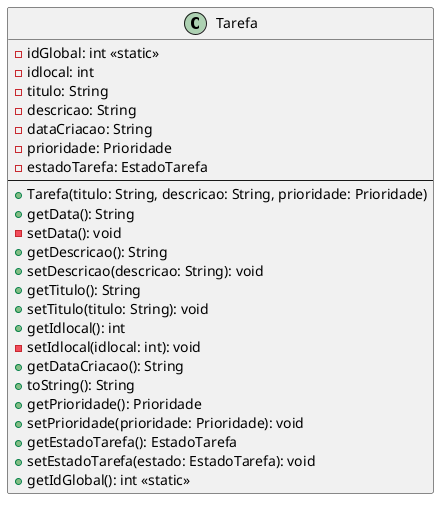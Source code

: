 @startuml

skinparam lineType ortho

class Tarefa {
    - idGlobal: int <<static>>
    - idlocal: int
    - titulo: String
    - descricao: String
    - dataCriacao: String
    - prioridade: Prioridade
    - estadoTarefa: EstadoTarefa
    --
    + Tarefa(titulo: String, descricao: String, prioridade: Prioridade)
    + getData(): String
    - setData(): void
    + getDescricao(): String
    + setDescricao(descricao: String): void
    + getTitulo(): String
    + setTitulo(titulo: String): void
    + getIdlocal(): int
    - setIdlocal(idlocal: int): void
    + getDataCriacao(): String
    + toString(): String
    + getPrioridade(): Prioridade
    + setPrioridade(prioridade: Prioridade): void
    + getEstadoTarefa(): EstadoTarefa
    + setEstadoTarefa(estado: EstadoTarefa): void
    + getIdGlobal(): int <<static>>
}

@enduml
